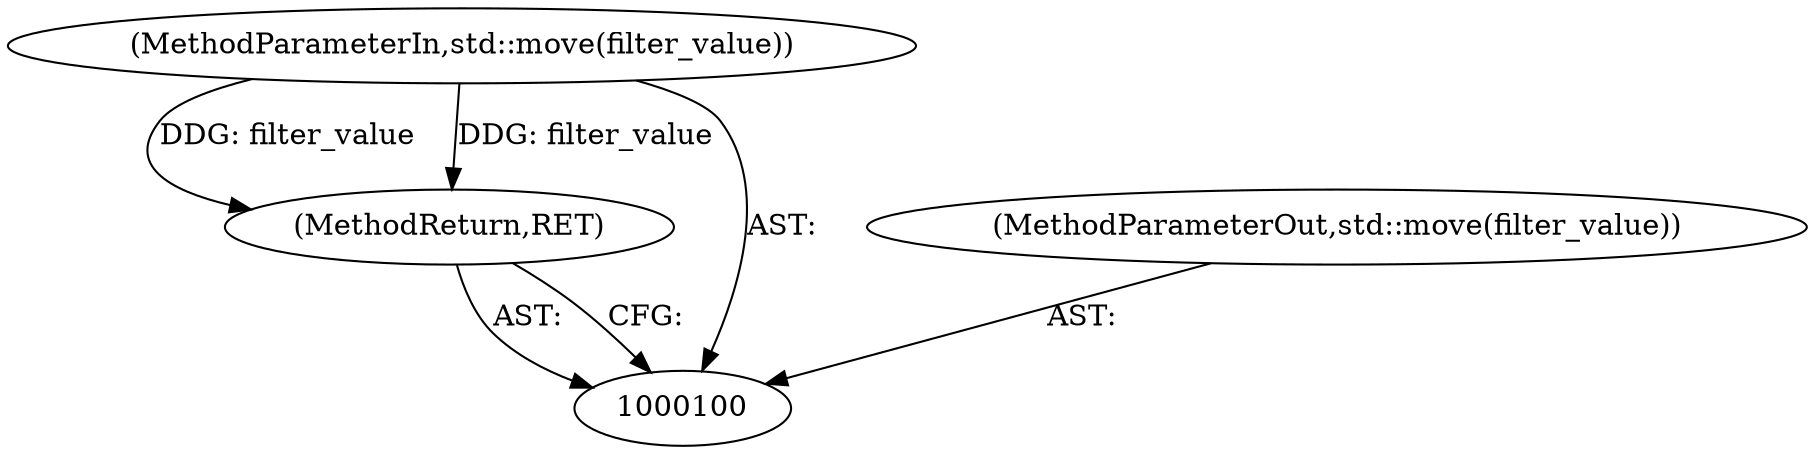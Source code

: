 digraph "0_Chrome_ba011d9f8322c62633a069a59c2c5525e3ff46cc" {
"1000103" [label="(MethodReturn,RET)"];
"1000101" [label="(MethodParameterIn,std::move(filter_value))"];
"1000118" [label="(MethodParameterOut,std::move(filter_value))"];
"1000103" -> "1000100"  [label="AST: "];
"1000103" -> "1000100"  [label="CFG: "];
"1000101" -> "1000103"  [label="DDG: filter_value"];
"1000101" -> "1000100"  [label="AST: "];
"1000101" -> "1000103"  [label="DDG: filter_value"];
"1000118" -> "1000100"  [label="AST: "];
}
